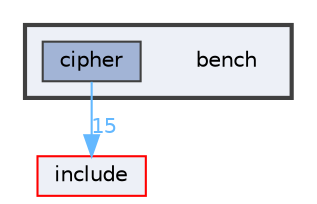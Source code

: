 digraph "bench"
{
 // LATEX_PDF_SIZE
  bgcolor="transparent";
  edge [fontname=Helvetica,fontsize=10,labelfontname=Helvetica,labelfontsize=10];
  node [fontname=Helvetica,fontsize=10,shape=box,height=0.2,width=0.4];
  compound=true
  subgraph clusterdir_a36c4719283424f51e58ca3678e5dea3 {
    graph [ bgcolor="#edf0f7", pencolor="grey25", label="", fontname=Helvetica,fontsize=10 style="filled,bold", URL="dir_a36c4719283424f51e58ca3678e5dea3.html",tooltip=""]
    dir_a36c4719283424f51e58ca3678e5dea3 [shape=plaintext, label="bench"];
  dir_4504c8a4d364043bf467ec9f70e51206 [label="cipher", fillcolor="#a2b4d6", color="grey25", style="filled", URL="dir_4504c8a4d364043bf467ec9f70e51206.html",tooltip=""];
  }
  dir_d44c64559bbebec7f509842c48db8b23 [label="include", fillcolor="#edf0f7", color="red", style="filled", URL="dir_d44c64559bbebec7f509842c48db8b23.html",tooltip=""];
  dir_4504c8a4d364043bf467ec9f70e51206->dir_d44c64559bbebec7f509842c48db8b23 [headlabel="15", labeldistance=1.5 headhref="dir_000004_000006.html" color="steelblue1" fontcolor="steelblue1"];
}
